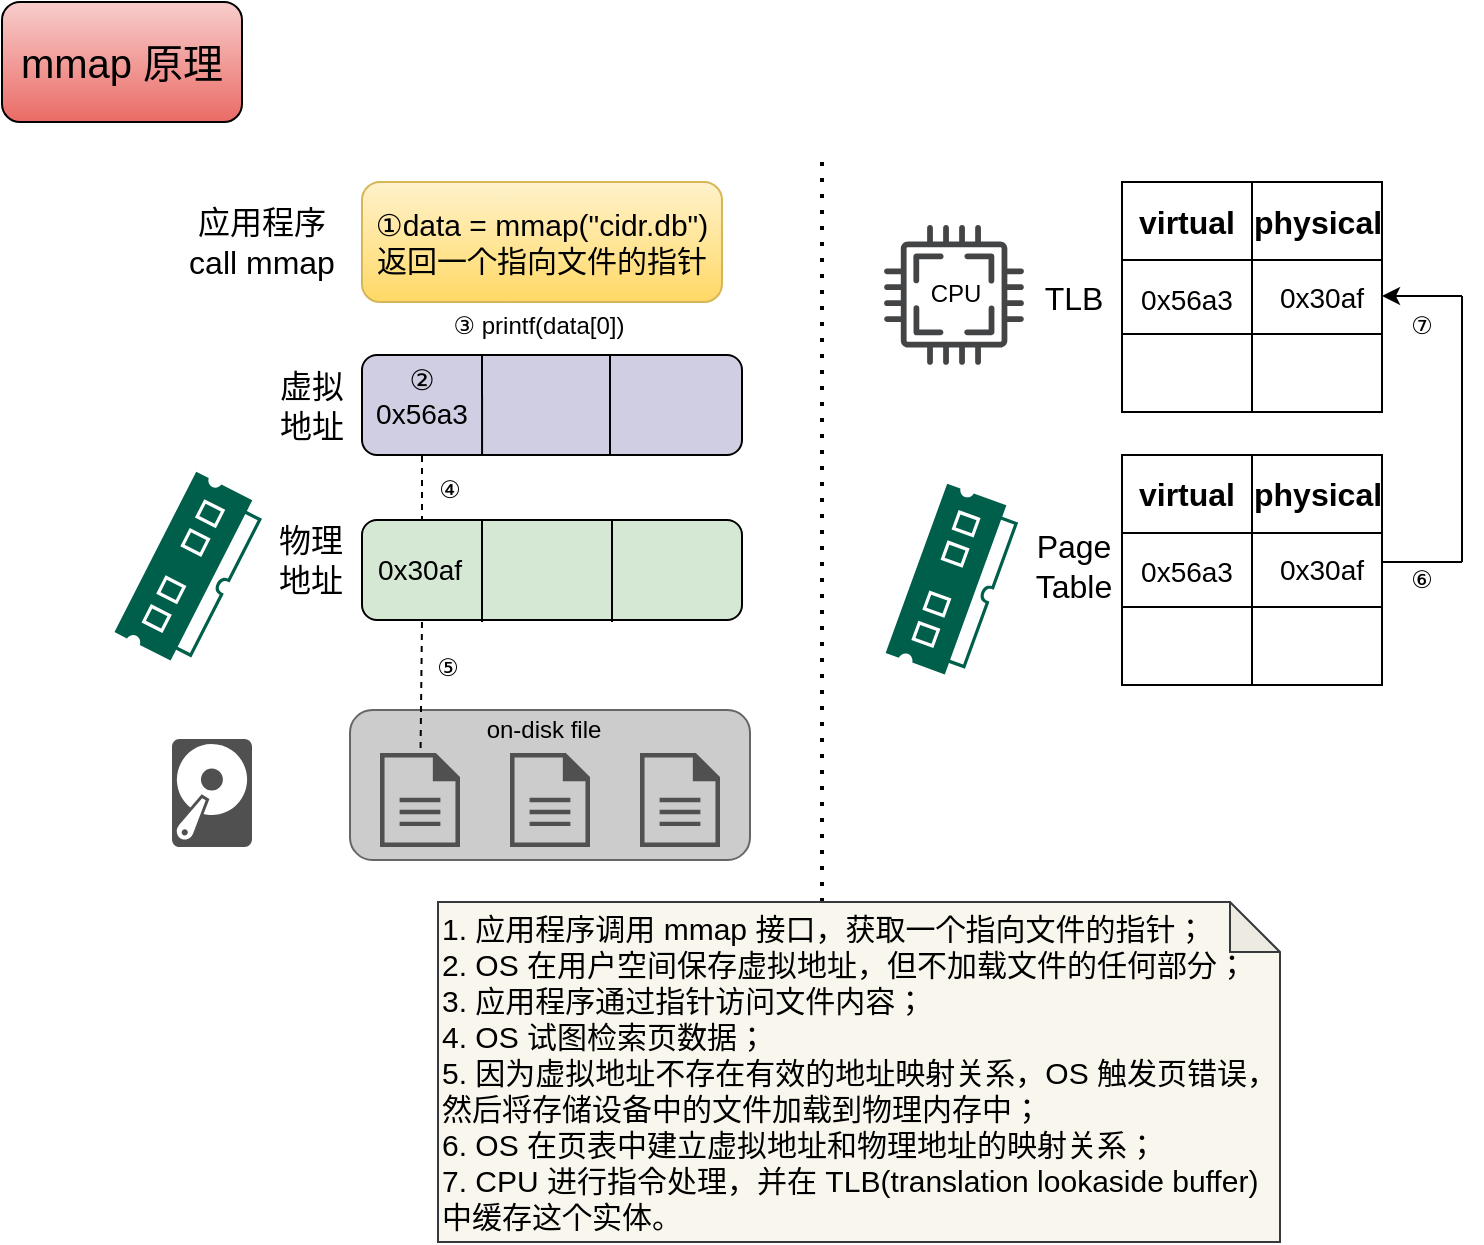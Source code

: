 <mxfile version="24.1.0" type="device">
  <diagram name="第 1 页" id="GWtmTnLwVfOqKawCSc8_">
    <mxGraphModel dx="1026" dy="655" grid="1" gridSize="10" guides="1" tooltips="1" connect="1" arrows="1" fold="1" page="1" pageScale="1" pageWidth="827" pageHeight="1169" math="0" shadow="0">
      <root>
        <mxCell id="0" />
        <mxCell id="1" parent="0" />
        <mxCell id="wIALHnG7Qorzdpag021h-2" value="&lt;div style=&quot;font-size: 15px;&quot;&gt;①data = mmap(&quot;cidr.db&quot;)&lt;/div&gt;&lt;div style=&quot;font-size: 15px;&quot;&gt;返回一个指向文件的指针&lt;/div&gt;" style="rounded=1;whiteSpace=wrap;html=1;fillColor=#fff2cc;strokeColor=#d6b656;fontSize=15;gradientColor=#ffd966;" vertex="1" parent="1">
          <mxGeometry x="190" y="100" width="180" height="60" as="geometry" />
        </mxCell>
        <mxCell id="wIALHnG7Qorzdpag021h-5" value="" style="rounded=1;whiteSpace=wrap;html=1;fillColor=#d0cee2;strokeColor=#000000;" vertex="1" parent="1">
          <mxGeometry x="190" y="186.5" width="190" height="50" as="geometry" />
        </mxCell>
        <mxCell id="wIALHnG7Qorzdpag021h-9" value="&lt;font style=&quot;font-size: 16px;&quot;&gt;虚拟&lt;/font&gt;&lt;div style=&quot;font-size: 16px;&quot;&gt;&lt;font style=&quot;font-size: 16px;&quot;&gt;地址&lt;/font&gt;&lt;/div&gt;" style="text;html=1;align=center;verticalAlign=middle;whiteSpace=wrap;rounded=0;" vertex="1" parent="1">
          <mxGeometry x="134.5" y="196.5" width="60" height="30" as="geometry" />
        </mxCell>
        <mxCell id="wIALHnG7Qorzdpag021h-10" value="&lt;font style=&quot;font-size: 16px;&quot;&gt;物理&lt;/font&gt;&lt;div style=&quot;font-size: 16px;&quot;&gt;&lt;font style=&quot;font-size: 16px;&quot;&gt;地址&lt;/font&gt;&lt;/div&gt;" style="text;html=1;align=center;verticalAlign=middle;whiteSpace=wrap;rounded=0;" vertex="1" parent="1">
          <mxGeometry x="130" y="270" width="69" height="38.5" as="geometry" />
        </mxCell>
        <mxCell id="wIALHnG7Qorzdpag021h-15" value="" style="rounded=1;whiteSpace=wrap;html=1;fillColor=#d5e8d4;strokeColor=#000000;" vertex="1" parent="1">
          <mxGeometry x="190" y="269" width="190" height="50" as="geometry" />
        </mxCell>
        <mxCell id="wIALHnG7Qorzdpag021h-17" value="" style="endArrow=none;html=1;rounded=0;exitX=0.316;exitY=1;exitDx=0;exitDy=0;exitPerimeter=0;" edge="1" parent="1" source="wIALHnG7Qorzdpag021h-5">
          <mxGeometry width="50" height="50" relative="1" as="geometry">
            <mxPoint x="250" y="226.5" as="sourcePoint" />
            <mxPoint x="250" y="186.5" as="targetPoint" />
          </mxGeometry>
        </mxCell>
        <mxCell id="wIALHnG7Qorzdpag021h-20" value="&lt;span style=&quot;font-size: 16px; background-color: initial;&quot;&gt;应用程序&lt;/span&gt;&lt;div&gt;&lt;span style=&quot;font-size: 16px; background-color: initial;&quot;&gt;call&amp;nbsp;&lt;/span&gt;&lt;span style=&quot;background-color: initial; font-size: 16px;&quot;&gt;mmap&lt;/span&gt;&lt;/div&gt;" style="text;html=1;align=center;verticalAlign=middle;whiteSpace=wrap;rounded=0;" vertex="1" parent="1">
          <mxGeometry x="95" y="115" width="89.5" height="30" as="geometry" />
        </mxCell>
        <mxCell id="wIALHnG7Qorzdpag021h-22" value="&lt;font style=&quot;font-size: 14px;&quot;&gt;②&lt;/font&gt;&lt;div&gt;&lt;font style=&quot;font-size: 14px;&quot;&gt;0x56a3&lt;/font&gt;&lt;/div&gt;" style="text;html=1;align=center;verticalAlign=middle;whiteSpace=wrap;rounded=0;" vertex="1" parent="1">
          <mxGeometry x="190" y="191.5" width="60" height="30" as="geometry" />
        </mxCell>
        <mxCell id="wIALHnG7Qorzdpag021h-23" value="&lt;font style=&quot;font-size: 14px;&quot;&gt;0x30af&lt;/font&gt;" style="text;html=1;align=center;verticalAlign=middle;whiteSpace=wrap;rounded=0;" vertex="1" parent="1">
          <mxGeometry x="189" y="279" width="60" height="30" as="geometry" />
        </mxCell>
        <mxCell id="wIALHnG7Qorzdpag021h-24" value="" style="rounded=1;whiteSpace=wrap;html=1;fillColor=#CCCCCC;strokeColor=#666666;fontColor=#333333;" vertex="1" parent="1">
          <mxGeometry x="184" y="364" width="200" height="75" as="geometry" />
        </mxCell>
        <mxCell id="wIALHnG7Qorzdpag021h-25" value="on-disk file" style="text;html=1;align=center;verticalAlign=middle;whiteSpace=wrap;rounded=0;" vertex="1" parent="1">
          <mxGeometry x="251" y="358.5" width="60" height="30" as="geometry" />
        </mxCell>
        <mxCell id="wIALHnG7Qorzdpag021h-26" value="" style="sketch=0;pointerEvents=1;shadow=0;dashed=0;html=1;strokeColor=none;fillColor=#505050;labelPosition=center;verticalLabelPosition=bottom;verticalAlign=top;outlineConnect=0;align=center;shape=mxgraph.office.concepts.document;" vertex="1" parent="1">
          <mxGeometry x="199" y="385.5" width="40" height="47" as="geometry" />
        </mxCell>
        <mxCell id="wIALHnG7Qorzdpag021h-27" value="" style="sketch=0;pointerEvents=1;shadow=0;dashed=0;html=1;strokeColor=none;fillColor=#505050;labelPosition=center;verticalLabelPosition=bottom;verticalAlign=top;outlineConnect=0;align=center;shape=mxgraph.office.concepts.document;" vertex="1" parent="1">
          <mxGeometry x="264" y="385.5" width="40" height="47" as="geometry" />
        </mxCell>
        <mxCell id="wIALHnG7Qorzdpag021h-28" value="" style="sketch=0;pointerEvents=1;shadow=0;dashed=0;html=1;strokeColor=none;fillColor=#505050;labelPosition=center;verticalLabelPosition=bottom;verticalAlign=top;outlineConnect=0;align=center;shape=mxgraph.office.concepts.document;" vertex="1" parent="1">
          <mxGeometry x="329" y="385.5" width="40" height="47" as="geometry" />
        </mxCell>
        <mxCell id="wIALHnG7Qorzdpag021h-29" value="" style="endArrow=none;html=1;rounded=0;dashed=1;endFill=0;" edge="1" parent="1">
          <mxGeometry width="50" height="50" relative="1" as="geometry">
            <mxPoint x="220" y="237" as="sourcePoint" />
            <mxPoint x="220" y="269" as="targetPoint" />
          </mxGeometry>
        </mxCell>
        <mxCell id="wIALHnG7Qorzdpag021h-33" value="" style="endArrow=none;dashed=1;html=1;dashPattern=1 3;strokeWidth=2;rounded=0;" edge="1" parent="1">
          <mxGeometry width="50" height="50" relative="1" as="geometry">
            <mxPoint x="420" y="460" as="sourcePoint" />
            <mxPoint x="420" y="90" as="targetPoint" />
          </mxGeometry>
        </mxCell>
        <mxCell id="wIALHnG7Qorzdpag021h-34" value="" style="sketch=0;pointerEvents=1;shadow=0;dashed=0;html=1;strokeColor=none;fillColor=#434445;aspect=fixed;labelPosition=center;verticalLabelPosition=bottom;verticalAlign=top;align=center;outlineConnect=0;shape=mxgraph.vvd.cpu;" vertex="1" parent="1">
          <mxGeometry x="451" y="121.5" width="70" height="70" as="geometry" />
        </mxCell>
        <mxCell id="wIALHnG7Qorzdpag021h-35" value="CPU" style="text;html=1;align=center;verticalAlign=middle;whiteSpace=wrap;rounded=0;" vertex="1" parent="1">
          <mxGeometry x="457" y="140.5" width="60" height="30" as="geometry" />
        </mxCell>
        <mxCell id="wIALHnG7Qorzdpag021h-36" value="" style="sketch=0;pointerEvents=1;shadow=0;dashed=0;html=1;strokeColor=none;fillColor=#005F4B;labelPosition=center;verticalLabelPosition=bottom;verticalAlign=top;align=center;outlineConnect=0;shape=mxgraph.veeam2.ram;rotation=297;" vertex="1" parent="1">
          <mxGeometry x="59.5" y="274" width="90" height="40" as="geometry" />
        </mxCell>
        <mxCell id="wIALHnG7Qorzdpag021h-38" value="" style="sketch=0;pointerEvents=1;shadow=0;dashed=0;html=1;strokeColor=none;fillColor=#505050;labelPosition=center;verticalLabelPosition=bottom;verticalAlign=top;outlineConnect=0;align=center;shape=mxgraph.office.devices.hard_disk;" vertex="1" parent="1">
          <mxGeometry x="95" y="378.5" width="40" height="54" as="geometry" />
        </mxCell>
        <mxCell id="wIALHnG7Qorzdpag021h-42" value="" style="shape=table;startSize=0;container=1;collapsible=0;childLayout=tableLayout;fontSize=16;fillColor=none;" vertex="1" parent="1">
          <mxGeometry x="570" y="100" width="130" height="115" as="geometry" />
        </mxCell>
        <mxCell id="wIALHnG7Qorzdpag021h-43" value="" style="shape=tableRow;horizontal=0;startSize=0;swimlaneHead=0;swimlaneBody=0;strokeColor=inherit;top=0;left=0;bottom=0;right=0;collapsible=0;dropTarget=0;fillColor=none;points=[[0,0.5],[1,0.5]];portConstraint=eastwest;fontSize=16;" vertex="1" parent="wIALHnG7Qorzdpag021h-42">
          <mxGeometry width="130" height="39" as="geometry" />
        </mxCell>
        <mxCell id="wIALHnG7Qorzdpag021h-44" value="&lt;b style=&quot;&quot;&gt;virtual&lt;/b&gt;" style="shape=partialRectangle;html=1;whiteSpace=wrap;connectable=0;strokeColor=inherit;overflow=hidden;fillColor=none;top=0;left=0;bottom=0;right=0;pointerEvents=1;fontSize=16;" vertex="1" parent="wIALHnG7Qorzdpag021h-43">
          <mxGeometry width="65" height="39" as="geometry">
            <mxRectangle width="65" height="39" as="alternateBounds" />
          </mxGeometry>
        </mxCell>
        <mxCell id="wIALHnG7Qorzdpag021h-45" value="&lt;b&gt;physical&lt;/b&gt;" style="shape=partialRectangle;html=1;whiteSpace=wrap;connectable=0;strokeColor=inherit;overflow=hidden;fillColor=none;top=0;left=0;bottom=0;right=0;pointerEvents=1;fontSize=16;" vertex="1" parent="wIALHnG7Qorzdpag021h-43">
          <mxGeometry x="65" width="65" height="39" as="geometry">
            <mxRectangle width="65" height="39" as="alternateBounds" />
          </mxGeometry>
        </mxCell>
        <mxCell id="wIALHnG7Qorzdpag021h-47" value="" style="shape=tableRow;horizontal=0;startSize=0;swimlaneHead=0;swimlaneBody=0;strokeColor=inherit;top=0;left=0;bottom=0;right=0;collapsible=0;dropTarget=0;fillColor=none;points=[[0,0.5],[1,0.5]];portConstraint=eastwest;fontSize=16;" vertex="1" parent="wIALHnG7Qorzdpag021h-42">
          <mxGeometry y="39" width="130" height="37" as="geometry" />
        </mxCell>
        <mxCell id="wIALHnG7Qorzdpag021h-48" value="&lt;span style=&quot;font-size: 14px;&quot;&gt;0x56a3&lt;/span&gt;" style="shape=partialRectangle;html=1;whiteSpace=wrap;connectable=0;strokeColor=inherit;overflow=hidden;fillColor=none;top=0;left=0;bottom=0;right=0;pointerEvents=1;fontSize=16;" vertex="1" parent="wIALHnG7Qorzdpag021h-47">
          <mxGeometry width="65" height="37" as="geometry">
            <mxRectangle width="65" height="37" as="alternateBounds" />
          </mxGeometry>
        </mxCell>
        <mxCell id="wIALHnG7Qorzdpag021h-49" value="" style="shape=partialRectangle;html=1;whiteSpace=wrap;connectable=0;strokeColor=inherit;overflow=hidden;fillColor=none;top=0;left=0;bottom=0;right=0;pointerEvents=1;fontSize=16;" vertex="1" parent="wIALHnG7Qorzdpag021h-47">
          <mxGeometry x="65" width="65" height="37" as="geometry">
            <mxRectangle width="65" height="37" as="alternateBounds" />
          </mxGeometry>
        </mxCell>
        <mxCell id="wIALHnG7Qorzdpag021h-51" value="" style="shape=tableRow;horizontal=0;startSize=0;swimlaneHead=0;swimlaneBody=0;strokeColor=inherit;top=0;left=0;bottom=0;right=0;collapsible=0;dropTarget=0;fillColor=none;points=[[0,0.5],[1,0.5]];portConstraint=eastwest;fontSize=16;" vertex="1" parent="wIALHnG7Qorzdpag021h-42">
          <mxGeometry y="76" width="130" height="39" as="geometry" />
        </mxCell>
        <mxCell id="wIALHnG7Qorzdpag021h-52" value="" style="shape=partialRectangle;html=1;whiteSpace=wrap;connectable=0;strokeColor=inherit;overflow=hidden;fillColor=none;top=0;left=0;bottom=0;right=0;pointerEvents=1;fontSize=16;" vertex="1" parent="wIALHnG7Qorzdpag021h-51">
          <mxGeometry width="65" height="39" as="geometry">
            <mxRectangle width="65" height="39" as="alternateBounds" />
          </mxGeometry>
        </mxCell>
        <mxCell id="wIALHnG7Qorzdpag021h-53" value="" style="shape=partialRectangle;html=1;whiteSpace=wrap;connectable=0;strokeColor=inherit;overflow=hidden;fillColor=none;top=0;left=0;bottom=0;right=0;pointerEvents=1;fontSize=16;" vertex="1" parent="wIALHnG7Qorzdpag021h-51">
          <mxGeometry x="65" width="65" height="39" as="geometry">
            <mxRectangle width="65" height="39" as="alternateBounds" />
          </mxGeometry>
        </mxCell>
        <mxCell id="wIALHnG7Qorzdpag021h-63" value="&lt;font style=&quot;font-size: 14px;&quot;&gt;0x30af&lt;/font&gt;" style="text;html=1;align=center;verticalAlign=middle;whiteSpace=wrap;rounded=0;" vertex="1" parent="1">
          <mxGeometry x="640" y="142.5" width="60" height="30" as="geometry" />
        </mxCell>
        <mxCell id="wIALHnG7Qorzdpag021h-64" value="&lt;font style=&quot;font-size: 16px;&quot;&gt;TLB&lt;/font&gt;" style="text;html=1;align=center;verticalAlign=middle;whiteSpace=wrap;rounded=0;" vertex="1" parent="1">
          <mxGeometry x="516" y="142.5" width="60" height="30" as="geometry" />
        </mxCell>
        <mxCell id="wIALHnG7Qorzdpag021h-65" value="" style="sketch=0;pointerEvents=1;shadow=0;dashed=0;html=1;strokeColor=none;fillColor=#005F4B;labelPosition=center;verticalLabelPosition=bottom;verticalAlign=top;align=center;outlineConnect=0;shape=mxgraph.veeam2.ram;rotation=-70;" vertex="1" parent="1">
          <mxGeometry x="441" y="280" width="90" height="40" as="geometry" />
        </mxCell>
        <mxCell id="wIALHnG7Qorzdpag021h-66" value="" style="endArrow=none;html=1;rounded=0;" edge="1" parent="1">
          <mxGeometry width="50" height="50" relative="1" as="geometry">
            <mxPoint x="314" y="236.5" as="sourcePoint" />
            <mxPoint x="314" y="186.5" as="targetPoint" />
          </mxGeometry>
        </mxCell>
        <mxCell id="wIALHnG7Qorzdpag021h-67" value="" style="endArrow=none;html=1;rounded=0;" edge="1" parent="1">
          <mxGeometry width="50" height="50" relative="1" as="geometry">
            <mxPoint x="250" y="320" as="sourcePoint" />
            <mxPoint x="250" y="269" as="targetPoint" />
          </mxGeometry>
        </mxCell>
        <mxCell id="wIALHnG7Qorzdpag021h-68" value="" style="endArrow=none;html=1;rounded=0;" edge="1" parent="1">
          <mxGeometry width="50" height="50" relative="1" as="geometry">
            <mxPoint x="315" y="320" as="sourcePoint" />
            <mxPoint x="315" y="269" as="targetPoint" />
          </mxGeometry>
        </mxCell>
        <mxCell id="wIALHnG7Qorzdpag021h-69" value="" style="endArrow=none;html=1;rounded=0;dashed=1;endFill=0;" edge="1" parent="1" target="wIALHnG7Qorzdpag021h-26">
          <mxGeometry width="50" height="50" relative="1" as="geometry">
            <mxPoint x="220" y="320" as="sourcePoint" />
            <mxPoint x="220" y="360" as="targetPoint" />
          </mxGeometry>
        </mxCell>
        <mxCell id="wIALHnG7Qorzdpag021h-70" value="" style="shape=table;startSize=0;container=1;collapsible=0;childLayout=tableLayout;fontSize=16;fillColor=none;" vertex="1" parent="1">
          <mxGeometry x="570" y="236.5" width="130" height="115" as="geometry" />
        </mxCell>
        <mxCell id="wIALHnG7Qorzdpag021h-71" value="" style="shape=tableRow;horizontal=0;startSize=0;swimlaneHead=0;swimlaneBody=0;strokeColor=inherit;top=0;left=0;bottom=0;right=0;collapsible=0;dropTarget=0;fillColor=none;points=[[0,0.5],[1,0.5]];portConstraint=eastwest;fontSize=16;" vertex="1" parent="wIALHnG7Qorzdpag021h-70">
          <mxGeometry width="130" height="39" as="geometry" />
        </mxCell>
        <mxCell id="wIALHnG7Qorzdpag021h-72" value="&lt;b&gt;virtual&lt;/b&gt;" style="shape=partialRectangle;html=1;whiteSpace=wrap;connectable=0;strokeColor=inherit;overflow=hidden;fillColor=none;top=0;left=0;bottom=0;right=0;pointerEvents=1;fontSize=16;" vertex="1" parent="wIALHnG7Qorzdpag021h-71">
          <mxGeometry width="65" height="39" as="geometry">
            <mxRectangle width="65" height="39" as="alternateBounds" />
          </mxGeometry>
        </mxCell>
        <mxCell id="wIALHnG7Qorzdpag021h-73" value="&lt;b&gt;physical&lt;/b&gt;" style="shape=partialRectangle;html=1;whiteSpace=wrap;connectable=0;strokeColor=inherit;overflow=hidden;fillColor=none;top=0;left=0;bottom=0;right=0;pointerEvents=1;fontSize=16;" vertex="1" parent="wIALHnG7Qorzdpag021h-71">
          <mxGeometry x="65" width="65" height="39" as="geometry">
            <mxRectangle width="65" height="39" as="alternateBounds" />
          </mxGeometry>
        </mxCell>
        <mxCell id="wIALHnG7Qorzdpag021h-74" value="" style="shape=tableRow;horizontal=0;startSize=0;swimlaneHead=0;swimlaneBody=0;strokeColor=inherit;top=0;left=0;bottom=0;right=0;collapsible=0;dropTarget=0;fillColor=none;points=[[0,0.5],[1,0.5]];portConstraint=eastwest;fontSize=16;" vertex="1" parent="wIALHnG7Qorzdpag021h-70">
          <mxGeometry y="39" width="130" height="37" as="geometry" />
        </mxCell>
        <mxCell id="wIALHnG7Qorzdpag021h-75" value="&lt;span style=&quot;font-size: 14px;&quot;&gt;0x56a3&lt;/span&gt;" style="shape=partialRectangle;html=1;whiteSpace=wrap;connectable=0;strokeColor=inherit;overflow=hidden;fillColor=none;top=0;left=0;bottom=0;right=0;pointerEvents=1;fontSize=16;" vertex="1" parent="wIALHnG7Qorzdpag021h-74">
          <mxGeometry width="65" height="37" as="geometry">
            <mxRectangle width="65" height="37" as="alternateBounds" />
          </mxGeometry>
        </mxCell>
        <mxCell id="wIALHnG7Qorzdpag021h-76" value="" style="shape=partialRectangle;html=1;whiteSpace=wrap;connectable=0;strokeColor=inherit;overflow=hidden;fillColor=none;top=0;left=0;bottom=0;right=0;pointerEvents=1;fontSize=16;" vertex="1" parent="wIALHnG7Qorzdpag021h-74">
          <mxGeometry x="65" width="65" height="37" as="geometry">
            <mxRectangle width="65" height="37" as="alternateBounds" />
          </mxGeometry>
        </mxCell>
        <mxCell id="wIALHnG7Qorzdpag021h-77" value="" style="shape=tableRow;horizontal=0;startSize=0;swimlaneHead=0;swimlaneBody=0;strokeColor=inherit;top=0;left=0;bottom=0;right=0;collapsible=0;dropTarget=0;fillColor=none;points=[[0,0.5],[1,0.5]];portConstraint=eastwest;fontSize=16;" vertex="1" parent="wIALHnG7Qorzdpag021h-70">
          <mxGeometry y="76" width="130" height="39" as="geometry" />
        </mxCell>
        <mxCell id="wIALHnG7Qorzdpag021h-78" value="" style="shape=partialRectangle;html=1;whiteSpace=wrap;connectable=0;strokeColor=inherit;overflow=hidden;fillColor=none;top=0;left=0;bottom=0;right=0;pointerEvents=1;fontSize=16;" vertex="1" parent="wIALHnG7Qorzdpag021h-77">
          <mxGeometry width="65" height="39" as="geometry">
            <mxRectangle width="65" height="39" as="alternateBounds" />
          </mxGeometry>
        </mxCell>
        <mxCell id="wIALHnG7Qorzdpag021h-79" value="" style="shape=partialRectangle;html=1;whiteSpace=wrap;connectable=0;strokeColor=inherit;overflow=hidden;fillColor=none;top=0;left=0;bottom=0;right=0;pointerEvents=1;fontSize=16;" vertex="1" parent="wIALHnG7Qorzdpag021h-77">
          <mxGeometry x="65" width="65" height="39" as="geometry">
            <mxRectangle width="65" height="39" as="alternateBounds" />
          </mxGeometry>
        </mxCell>
        <mxCell id="wIALHnG7Qorzdpag021h-80" value="&lt;font style=&quot;font-size: 14px;&quot;&gt;0x30af&lt;/font&gt;" style="text;html=1;align=center;verticalAlign=middle;whiteSpace=wrap;rounded=0;" vertex="1" parent="1">
          <mxGeometry x="640" y="279" width="60" height="30" as="geometry" />
        </mxCell>
        <mxCell id="wIALHnG7Qorzdpag021h-81" value="&lt;font style=&quot;font-size: 16px;&quot;&gt;Page&lt;/font&gt;&lt;div style=&quot;font-size: 16px;&quot;&gt;&lt;font style=&quot;font-size: 16px;&quot;&gt;Table&lt;/font&gt;&lt;/div&gt;" style="text;html=1;align=center;verticalAlign=middle;whiteSpace=wrap;rounded=0;" vertex="1" parent="1">
          <mxGeometry x="516" y="266" width="60" height="51" as="geometry" />
        </mxCell>
        <mxCell id="wIALHnG7Qorzdpag021h-83" value="" style="endArrow=none;html=1;rounded=0;" edge="1" parent="1">
          <mxGeometry width="50" height="50" relative="1" as="geometry">
            <mxPoint x="700" y="290" as="sourcePoint" />
            <mxPoint x="740" y="290" as="targetPoint" />
          </mxGeometry>
        </mxCell>
        <mxCell id="wIALHnG7Qorzdpag021h-84" value="" style="endArrow=classic;html=1;rounded=0;" edge="1" parent="1">
          <mxGeometry width="50" height="50" relative="1" as="geometry">
            <mxPoint x="740" y="157" as="sourcePoint" />
            <mxPoint x="700" y="157" as="targetPoint" />
          </mxGeometry>
        </mxCell>
        <mxCell id="wIALHnG7Qorzdpag021h-85" value="" style="endArrow=none;html=1;rounded=0;" edge="1" parent="1">
          <mxGeometry width="50" height="50" relative="1" as="geometry">
            <mxPoint x="740" y="290" as="sourcePoint" />
            <mxPoint x="740" y="157" as="targetPoint" />
          </mxGeometry>
        </mxCell>
        <mxCell id="wIALHnG7Qorzdpag021h-86" value="&lt;font style=&quot;font-size: 15px;&quot;&gt;1. 应用程序调用 mmap 接口，获取一个指向文件的指针；&lt;/font&gt;&lt;div style=&quot;font-size: 15px;&quot;&gt;&lt;font style=&quot;font-size: 15px;&quot;&gt;2. OS 在用户空间保存虚拟地址，但不加载文件的任何部分；&lt;/font&gt;&lt;/div&gt;&lt;div style=&quot;font-size: 15px;&quot;&gt;&lt;font style=&quot;font-size: 15px;&quot;&gt;3. 应用程序通过指针访问文件内容；&lt;/font&gt;&lt;/div&gt;&lt;div style=&quot;font-size: 15px;&quot;&gt;&lt;font style=&quot;font-size: 15px;&quot;&gt;4. OS 试图检索页数据；&lt;/font&gt;&lt;/div&gt;&lt;div style=&quot;font-size: 15px;&quot;&gt;&lt;font style=&quot;font-size: 15px;&quot;&gt;5. 因为虚拟地址不存在有效的地址映射关系，OS 触发页错误，然后&lt;/font&gt;&lt;span style=&quot;background-color: initial;&quot;&gt;将存储设备中的文件加载到物理内存中；&lt;/span&gt;&lt;/div&gt;&lt;div style=&quot;font-size: 15px;&quot;&gt;&lt;font style=&quot;font-size: 15px;&quot;&gt;6. OS 在页表中建立虚拟地址和物理地址的映射关系；&lt;/font&gt;&lt;/div&gt;&lt;div style=&quot;font-size: 15px;&quot;&gt;&lt;font style=&quot;font-size: 15px;&quot;&gt;7. CPU 进行指令处理，并在 TLB(translation lookaside buffer) 中缓存这个实体。&lt;/font&gt;&lt;/div&gt;" style="shape=note;whiteSpace=wrap;html=1;backgroundOutline=1;darkOpacity=0.05;fillColor=#f9f7ed;align=left;strokeColor=#36393d;size=25;" vertex="1" parent="1">
          <mxGeometry x="228" y="460" width="421" height="170" as="geometry" />
        </mxCell>
        <mxCell id="wIALHnG7Qorzdpag021h-91" value="⑥" style="text;html=1;align=center;verticalAlign=middle;whiteSpace=wrap;rounded=0;" vertex="1" parent="1">
          <mxGeometry x="690" y="284" width="60" height="30" as="geometry" />
        </mxCell>
        <mxCell id="wIALHnG7Qorzdpag021h-92" value="⑦" style="text;html=1;align=center;verticalAlign=middle;whiteSpace=wrap;rounded=0;" vertex="1" parent="1">
          <mxGeometry x="690" y="156.5" width="60" height="30" as="geometry" />
        </mxCell>
        <mxCell id="wIALHnG7Qorzdpag021h-93" value="③ printf(data[0])" style="text;html=1;align=center;verticalAlign=middle;whiteSpace=wrap;rounded=0;" vertex="1" parent="1">
          <mxGeometry x="228" y="156.5" width="101" height="30" as="geometry" />
        </mxCell>
        <mxCell id="wIALHnG7Qorzdpag021h-94" value="④" style="text;html=1;align=center;verticalAlign=middle;whiteSpace=wrap;rounded=0;" vertex="1" parent="1">
          <mxGeometry x="204" y="239" width="60" height="30" as="geometry" />
        </mxCell>
        <mxCell id="wIALHnG7Qorzdpag021h-95" value="⑤" style="text;html=1;align=center;verticalAlign=middle;whiteSpace=wrap;rounded=0;" vertex="1" parent="1">
          <mxGeometry x="203" y="327.5" width="60" height="30" as="geometry" />
        </mxCell>
        <mxCell id="wIALHnG7Qorzdpag021h-96" value="mmap 原理" style="rounded=1;whiteSpace=wrap;html=1;fillColor=#f8cecc;strokeColor=#000000;fontSize=20;gradientColor=#ea6b66;" vertex="1" parent="1">
          <mxGeometry x="10" y="10" width="120" height="60" as="geometry" />
        </mxCell>
      </root>
    </mxGraphModel>
  </diagram>
</mxfile>

